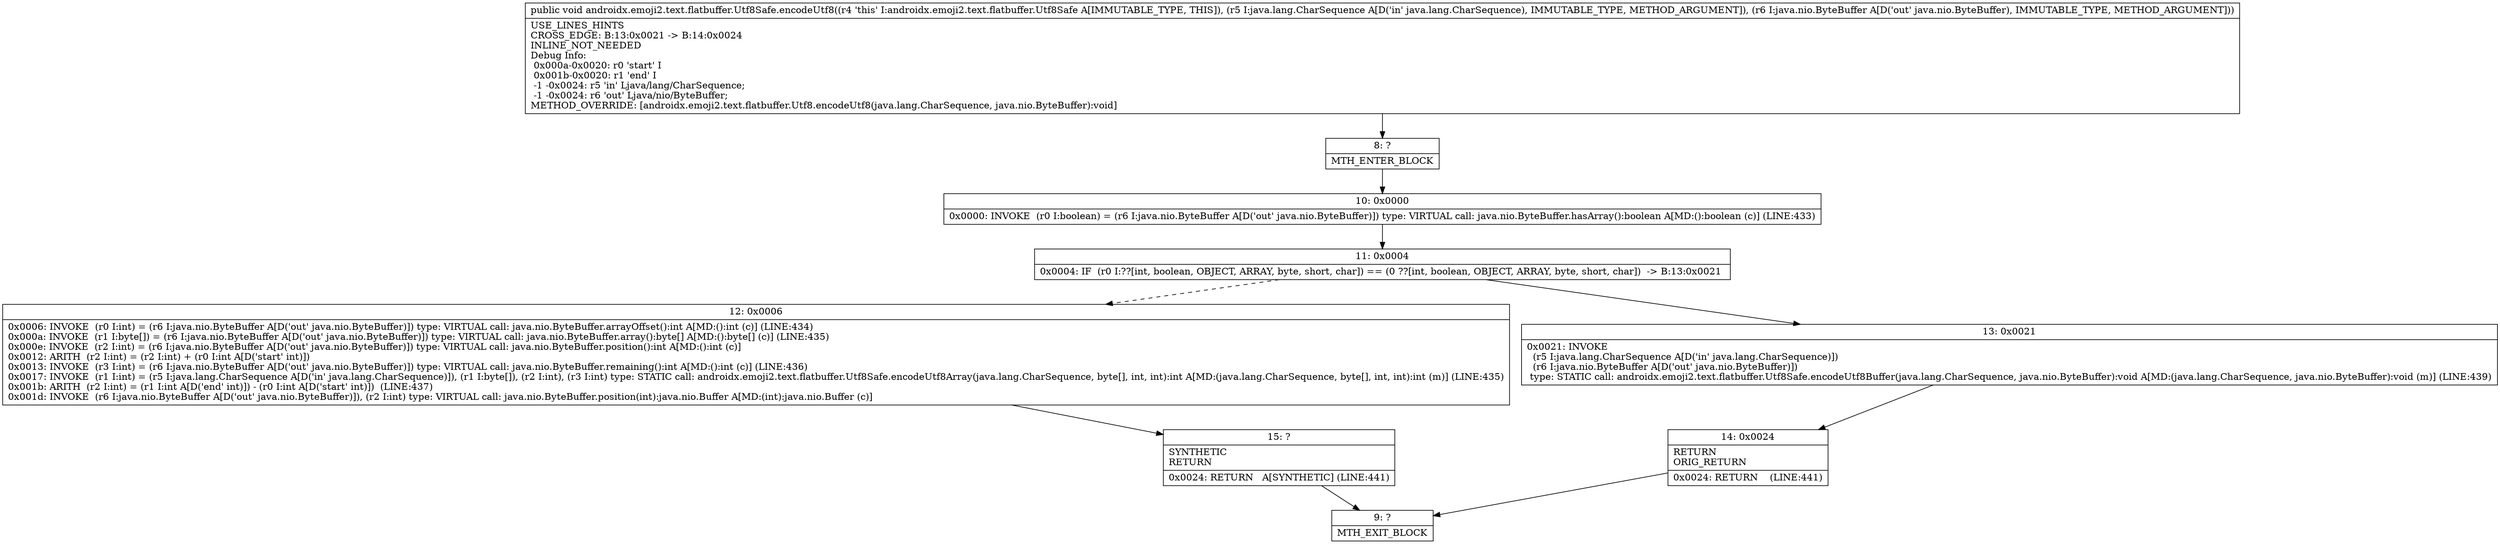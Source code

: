 digraph "CFG forandroidx.emoji2.text.flatbuffer.Utf8Safe.encodeUtf8(Ljava\/lang\/CharSequence;Ljava\/nio\/ByteBuffer;)V" {
Node_8 [shape=record,label="{8\:\ ?|MTH_ENTER_BLOCK\l}"];
Node_10 [shape=record,label="{10\:\ 0x0000|0x0000: INVOKE  (r0 I:boolean) = (r6 I:java.nio.ByteBuffer A[D('out' java.nio.ByteBuffer)]) type: VIRTUAL call: java.nio.ByteBuffer.hasArray():boolean A[MD:():boolean (c)] (LINE:433)\l}"];
Node_11 [shape=record,label="{11\:\ 0x0004|0x0004: IF  (r0 I:??[int, boolean, OBJECT, ARRAY, byte, short, char]) == (0 ??[int, boolean, OBJECT, ARRAY, byte, short, char])  \-\> B:13:0x0021 \l}"];
Node_12 [shape=record,label="{12\:\ 0x0006|0x0006: INVOKE  (r0 I:int) = (r6 I:java.nio.ByteBuffer A[D('out' java.nio.ByteBuffer)]) type: VIRTUAL call: java.nio.ByteBuffer.arrayOffset():int A[MD:():int (c)] (LINE:434)\l0x000a: INVOKE  (r1 I:byte[]) = (r6 I:java.nio.ByteBuffer A[D('out' java.nio.ByteBuffer)]) type: VIRTUAL call: java.nio.ByteBuffer.array():byte[] A[MD:():byte[] (c)] (LINE:435)\l0x000e: INVOKE  (r2 I:int) = (r6 I:java.nio.ByteBuffer A[D('out' java.nio.ByteBuffer)]) type: VIRTUAL call: java.nio.ByteBuffer.position():int A[MD:():int (c)]\l0x0012: ARITH  (r2 I:int) = (r2 I:int) + (r0 I:int A[D('start' int)]) \l0x0013: INVOKE  (r3 I:int) = (r6 I:java.nio.ByteBuffer A[D('out' java.nio.ByteBuffer)]) type: VIRTUAL call: java.nio.ByteBuffer.remaining():int A[MD:():int (c)] (LINE:436)\l0x0017: INVOKE  (r1 I:int) = (r5 I:java.lang.CharSequence A[D('in' java.lang.CharSequence)]), (r1 I:byte[]), (r2 I:int), (r3 I:int) type: STATIC call: androidx.emoji2.text.flatbuffer.Utf8Safe.encodeUtf8Array(java.lang.CharSequence, byte[], int, int):int A[MD:(java.lang.CharSequence, byte[], int, int):int (m)] (LINE:435)\l0x001b: ARITH  (r2 I:int) = (r1 I:int A[D('end' int)]) \- (r0 I:int A[D('start' int)])  (LINE:437)\l0x001d: INVOKE  (r6 I:java.nio.ByteBuffer A[D('out' java.nio.ByteBuffer)]), (r2 I:int) type: VIRTUAL call: java.nio.ByteBuffer.position(int):java.nio.Buffer A[MD:(int):java.nio.Buffer (c)]\l}"];
Node_15 [shape=record,label="{15\:\ ?|SYNTHETIC\lRETURN\l|0x0024: RETURN   A[SYNTHETIC] (LINE:441)\l}"];
Node_9 [shape=record,label="{9\:\ ?|MTH_EXIT_BLOCK\l}"];
Node_13 [shape=record,label="{13\:\ 0x0021|0x0021: INVOKE  \l  (r5 I:java.lang.CharSequence A[D('in' java.lang.CharSequence)])\l  (r6 I:java.nio.ByteBuffer A[D('out' java.nio.ByteBuffer)])\l type: STATIC call: androidx.emoji2.text.flatbuffer.Utf8Safe.encodeUtf8Buffer(java.lang.CharSequence, java.nio.ByteBuffer):void A[MD:(java.lang.CharSequence, java.nio.ByteBuffer):void (m)] (LINE:439)\l}"];
Node_14 [shape=record,label="{14\:\ 0x0024|RETURN\lORIG_RETURN\l|0x0024: RETURN    (LINE:441)\l}"];
MethodNode[shape=record,label="{public void androidx.emoji2.text.flatbuffer.Utf8Safe.encodeUtf8((r4 'this' I:androidx.emoji2.text.flatbuffer.Utf8Safe A[IMMUTABLE_TYPE, THIS]), (r5 I:java.lang.CharSequence A[D('in' java.lang.CharSequence), IMMUTABLE_TYPE, METHOD_ARGUMENT]), (r6 I:java.nio.ByteBuffer A[D('out' java.nio.ByteBuffer), IMMUTABLE_TYPE, METHOD_ARGUMENT]))  | USE_LINES_HINTS\lCROSS_EDGE: B:13:0x0021 \-\> B:14:0x0024\lINLINE_NOT_NEEDED\lDebug Info:\l  0x000a\-0x0020: r0 'start' I\l  0x001b\-0x0020: r1 'end' I\l  \-1 \-0x0024: r5 'in' Ljava\/lang\/CharSequence;\l  \-1 \-0x0024: r6 'out' Ljava\/nio\/ByteBuffer;\lMETHOD_OVERRIDE: [androidx.emoji2.text.flatbuffer.Utf8.encodeUtf8(java.lang.CharSequence, java.nio.ByteBuffer):void]\l}"];
MethodNode -> Node_8;Node_8 -> Node_10;
Node_10 -> Node_11;
Node_11 -> Node_12[style=dashed];
Node_11 -> Node_13;
Node_12 -> Node_15;
Node_15 -> Node_9;
Node_13 -> Node_14;
Node_14 -> Node_9;
}

